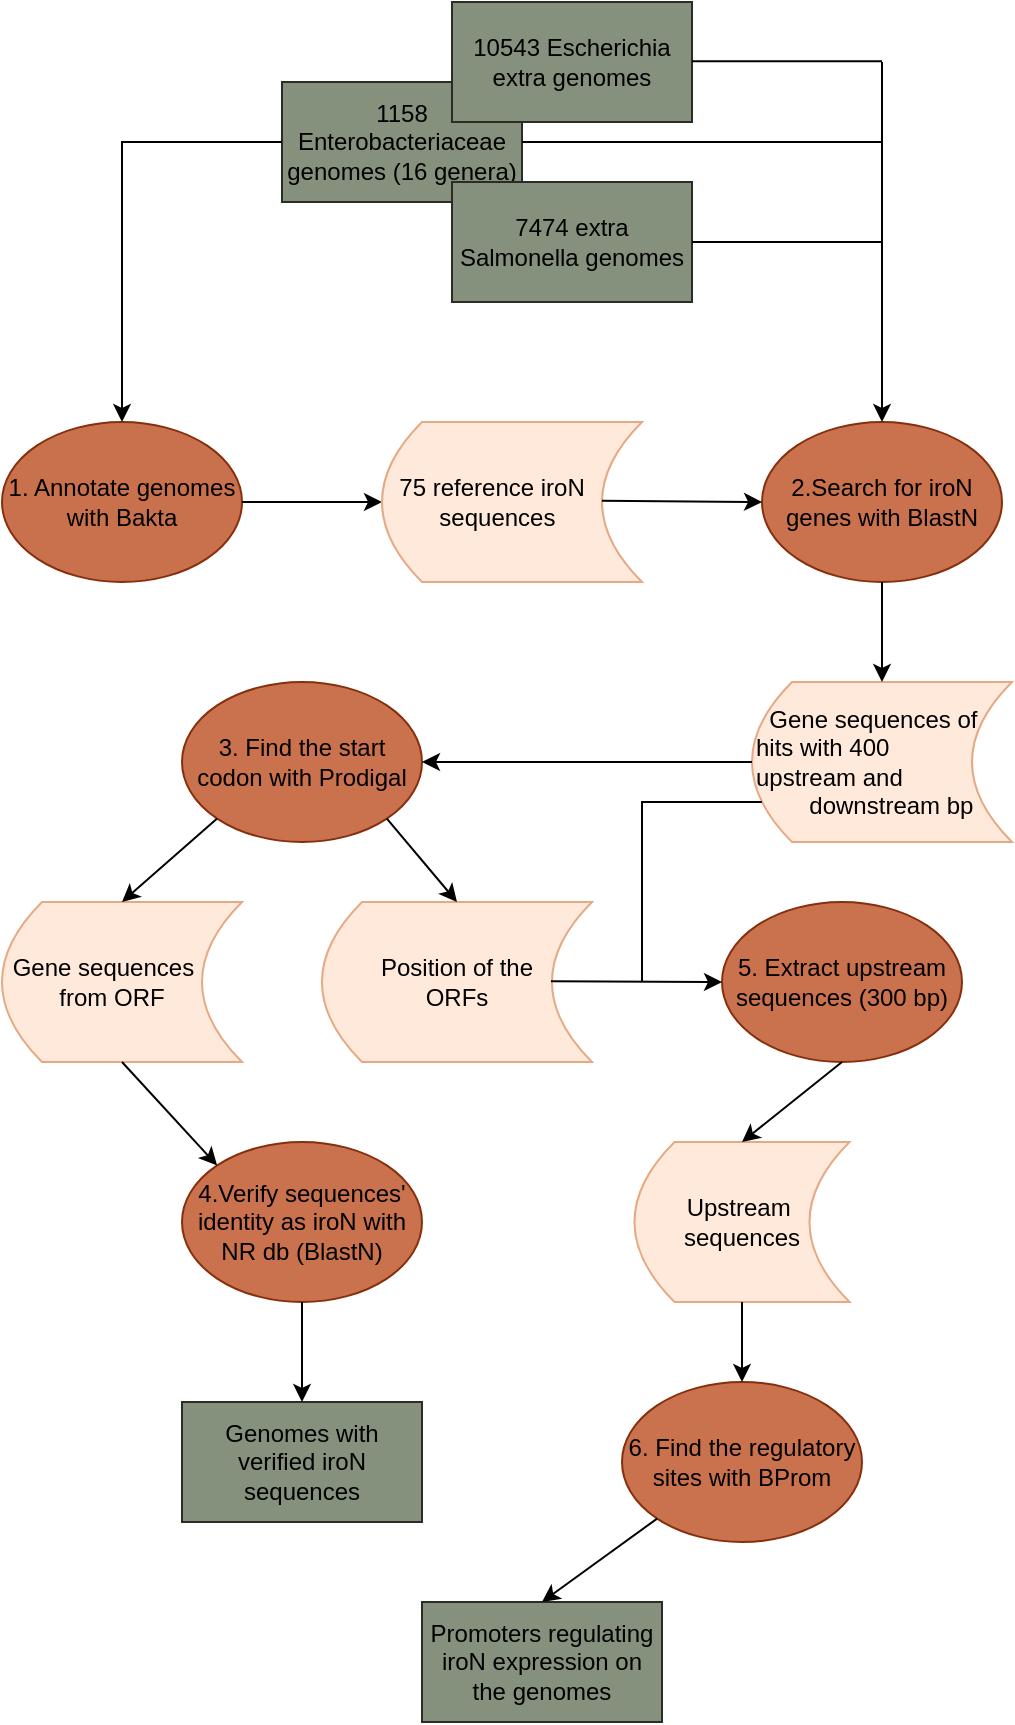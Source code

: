 <mxfile version="24.8.6">
  <diagram name="Page-1" id="XPCQrtxg84oxnPtzx1do">
    <mxGraphModel dx="1540" dy="2606" grid="1" gridSize="10" guides="1" tooltips="1" connect="1" arrows="1" fold="1" page="1" pageScale="1" pageWidth="1100" pageHeight="1700" math="0" shadow="0">
      <root>
        <mxCell id="0" />
        <mxCell id="1" parent="0" />
        <mxCell id="5hx85q__BcJgSBlU8Jjk-2" value="1. Annotate genomes with Bakta" style="ellipse;whiteSpace=wrap;html=1;fillColor=#c9704c;strokeColor=#862F0D;" parent="1" vertex="1">
          <mxGeometry x="80" y="200" width="120" height="80" as="geometry" />
        </mxCell>
        <mxCell id="5hx85q__BcJgSBlU8Jjk-3" value="1158 Enterobacteriaceae genomes (16 genera)" style="rounded=0;whiteSpace=wrap;html=1;fillColor=#85917C;strokeColor=#292D26;" parent="1" vertex="1">
          <mxGeometry x="220" y="30" width="120" height="60" as="geometry" />
        </mxCell>
        <mxCell id="5hx85q__BcJgSBlU8Jjk-8" value="6. Find the regulatory sites with BProm" style="ellipse;whiteSpace=wrap;html=1;fillColor=#CA714D;strokeColor=#862F0D;" parent="1" vertex="1">
          <mxGeometry x="390" y="680" width="120" height="80" as="geometry" />
        </mxCell>
        <mxCell id="5hx85q__BcJgSBlU8Jjk-13" value="Promoters regulating iroN expression on the genomes" style="rounded=0;whiteSpace=wrap;html=1;fillColor=#85917C;strokeColor=#292D26;" parent="1" vertex="1">
          <mxGeometry x="290" y="790" width="120" height="60" as="geometry" />
        </mxCell>
        <mxCell id="5hx85q__BcJgSBlU8Jjk-14" value="" style="endArrow=classic;html=1;rounded=0;exitX=1;exitY=0.5;exitDx=0;exitDy=0;entryX=0;entryY=0.5;entryDx=0;entryDy=0;" parent="1" source="5hx85q__BcJgSBlU8Jjk-2" target="JB7MgtdJx0A8OHqEg8VY-4" edge="1">
          <mxGeometry width="50" height="50" relative="1" as="geometry">
            <mxPoint x="400" y="440" as="sourcePoint" />
            <mxPoint x="270" y="230" as="targetPoint" />
          </mxGeometry>
        </mxCell>
        <mxCell id="5hx85q__BcJgSBlU8Jjk-15" value="" style="endArrow=classic;html=1;rounded=0;exitX=0;exitY=0.5;exitDx=0;exitDy=0;entryX=0.5;entryY=0;entryDx=0;entryDy=0;" parent="1" source="5hx85q__BcJgSBlU8Jjk-3" target="5hx85q__BcJgSBlU8Jjk-2" edge="1">
          <mxGeometry width="50" height="50" relative="1" as="geometry">
            <mxPoint x="400" y="440" as="sourcePoint" />
            <mxPoint x="450" y="390" as="targetPoint" />
            <Array as="points">
              <mxPoint x="140" y="60" />
            </Array>
          </mxGeometry>
        </mxCell>
        <mxCell id="JB7MgtdJx0A8OHqEg8VY-4" value="&lt;div align=&quot;left&quot;&gt;&amp;nbsp; 75 reference iroN&amp;nbsp;&amp;nbsp;&amp;nbsp; &lt;span style=&quot;white-space: pre;&quot;&gt;&#x9;&lt;/span&gt;sequences&lt;/div&gt;" style="shape=dataStorage;whiteSpace=wrap;html=1;fixedSize=1;align=left;fillColor=#FFE9DB;strokeColor=#E5AA85;" parent="1" vertex="1">
          <mxGeometry x="270" y="200" width="130" height="80" as="geometry" />
        </mxCell>
        <mxCell id="JB7MgtdJx0A8OHqEg8VY-8" value="2.Search for iroN genes with BlastN" style="ellipse;whiteSpace=wrap;html=1;fillColor=#CA714D;strokeColor=#862f0d;" parent="1" vertex="1">
          <mxGeometry x="460" y="200" width="120" height="80" as="geometry" />
        </mxCell>
        <mxCell id="JB7MgtdJx0A8OHqEg8VY-9" value="" style="endArrow=classic;html=1;rounded=0;entryX=0;entryY=0.5;entryDx=0;entryDy=0;exitX=0.846;exitY=0.492;exitDx=0;exitDy=0;exitPerimeter=0;" parent="1" source="JB7MgtdJx0A8OHqEg8VY-4" target="JB7MgtdJx0A8OHqEg8VY-8" edge="1">
          <mxGeometry width="50" height="50" relative="1" as="geometry">
            <mxPoint x="400" y="230" as="sourcePoint" />
            <mxPoint x="470" y="230" as="targetPoint" />
          </mxGeometry>
        </mxCell>
        <mxCell id="JB7MgtdJx0A8OHqEg8VY-10" value="" style="endArrow=classic;html=1;rounded=0;entryX=0.5;entryY=0;entryDx=0;entryDy=0;" parent="1" target="JB7MgtdJx0A8OHqEg8VY-8" edge="1">
          <mxGeometry width="50" height="50" relative="1" as="geometry">
            <mxPoint x="520" y="20" as="sourcePoint" />
            <mxPoint x="390" y="310" as="targetPoint" />
          </mxGeometry>
        </mxCell>
        <mxCell id="JB7MgtdJx0A8OHqEg8VY-15" value="&lt;div&gt;&amp;nbsp; Gene sequences of&amp;nbsp;&lt;/div&gt;&lt;div&gt;hits with 400&amp;nbsp;&lt;/div&gt;&lt;div&gt;upstream and &lt;span style=&quot;white-space: pre;&quot;&gt;&#x9;&lt;/span&gt;downstream bp&lt;/div&gt;" style="shape=dataStorage;whiteSpace=wrap;html=1;fixedSize=1;align=left;fillColor=#FFE9DB;strokeColor=#E5AA85;" parent="1" vertex="1">
          <mxGeometry x="455" y="330" width="130" height="80" as="geometry" />
        </mxCell>
        <mxCell id="JB7MgtdJx0A8OHqEg8VY-17" value="" style="endArrow=classic;html=1;rounded=0;exitX=0.5;exitY=1;exitDx=0;exitDy=0;entryX=0.5;entryY=0;entryDx=0;entryDy=0;" parent="1" source="JB7MgtdJx0A8OHqEg8VY-8" target="JB7MgtdJx0A8OHqEg8VY-15" edge="1">
          <mxGeometry width="50" height="50" relative="1" as="geometry">
            <mxPoint x="580" y="410" as="sourcePoint" />
            <mxPoint x="630" y="360" as="targetPoint" />
          </mxGeometry>
        </mxCell>
        <mxCell id="JB7MgtdJx0A8OHqEg8VY-18" value="3. Find the start codon with Prodigal" style="ellipse;whiteSpace=wrap;html=1;fillColor=#CA714D;strokeColor=#862F0D;" parent="1" vertex="1">
          <mxGeometry x="170" y="330" width="120" height="80" as="geometry" />
        </mxCell>
        <mxCell id="JB7MgtdJx0A8OHqEg8VY-19" value="" style="endArrow=classic;html=1;rounded=0;exitX=0;exitY=0.5;exitDx=0;exitDy=0;entryX=1;entryY=0.5;entryDx=0;entryDy=0;" parent="1" source="JB7MgtdJx0A8OHqEg8VY-15" target="JB7MgtdJx0A8OHqEg8VY-18" edge="1">
          <mxGeometry width="50" height="50" relative="1" as="geometry">
            <mxPoint x="260" y="450" as="sourcePoint" />
            <mxPoint x="310" y="400" as="targetPoint" />
          </mxGeometry>
        </mxCell>
        <mxCell id="JB7MgtdJx0A8OHqEg8VY-20" value="&lt;div align=&quot;center&quot;&gt;&amp;nbsp;Position of the&amp;nbsp;&lt;/div&gt;&lt;div align=&quot;center&quot;&gt;ORFs&lt;/div&gt;" style="shape=dataStorage;whiteSpace=wrap;html=1;fixedSize=1;align=center;fillColor=#FFE9DB;strokeColor=#E5AA85;" parent="1" vertex="1">
          <mxGeometry x="240" y="440" width="135" height="80" as="geometry" />
        </mxCell>
        <mxCell id="JB7MgtdJx0A8OHqEg8VY-21" value="&lt;div&gt;&amp;nbsp;Gene sequences&amp;nbsp;&lt;/div&gt;&lt;div&gt;&lt;span style=&quot;white-space: pre;&quot;&gt;&#x9;&lt;/span&gt;from ORF&lt;/div&gt;" style="shape=dataStorage;whiteSpace=wrap;html=1;fixedSize=1;align=left;fillColor=#FFE9DB;strokeColor=#E5AA85;" parent="1" vertex="1">
          <mxGeometry x="80" y="440" width="120" height="80" as="geometry" />
        </mxCell>
        <mxCell id="JB7MgtdJx0A8OHqEg8VY-23" value="4.Verify sequences&#39; identity as iroN with NR db (BlastN)" style="ellipse;whiteSpace=wrap;html=1;fillColor=#CA714D;strokeColor=#862F0D;" parent="1" vertex="1">
          <mxGeometry x="170" y="560" width="120" height="80" as="geometry" />
        </mxCell>
        <mxCell id="JB7MgtdJx0A8OHqEg8VY-24" value="Genomes with verified iroN sequences" style="rounded=0;whiteSpace=wrap;html=1;fillColor=#85917C;strokeColor=#292D26;" parent="1" vertex="1">
          <mxGeometry x="170" y="690" width="120" height="60" as="geometry" />
        </mxCell>
        <mxCell id="JB7MgtdJx0A8OHqEg8VY-25" value="5. Extract upstream sequences (300 bp)" style="ellipse;whiteSpace=wrap;html=1;fillColor=#CA714D;strokeColor=#862F0D;" parent="1" vertex="1">
          <mxGeometry x="440" y="440" width="120" height="80" as="geometry" />
        </mxCell>
        <mxCell id="JB7MgtdJx0A8OHqEg8VY-26" value="&lt;div&gt;Upstream&amp;nbsp;&lt;/div&gt;&lt;div&gt;sequences&lt;/div&gt;" style="shape=dataStorage;whiteSpace=wrap;html=1;fixedSize=1;align=center;fillColor=#FFE9DB;strokeColor=#E5AA85;" parent="1" vertex="1">
          <mxGeometry x="396.25" y="560" width="107.5" height="80" as="geometry" />
        </mxCell>
        <mxCell id="JB7MgtdJx0A8OHqEg8VY-1" value="7474 extra Salmonella genomes" style="rounded=0;whiteSpace=wrap;html=1;fillColor=#85917C;strokeColor=#292D26;" parent="1" vertex="1">
          <mxGeometry x="305" y="80" width="120" height="60" as="geometry" />
        </mxCell>
        <mxCell id="HDMEeG1fjW0iGM3FwmQQ-1" value="" style="endArrow=classic;html=1;rounded=0;exitX=0;exitY=1;exitDx=0;exitDy=0;entryX=0.5;entryY=0;entryDx=0;entryDy=0;" parent="1" source="JB7MgtdJx0A8OHqEg8VY-18" target="JB7MgtdJx0A8OHqEg8VY-21" edge="1">
          <mxGeometry width="50" height="50" relative="1" as="geometry">
            <mxPoint x="340" y="500" as="sourcePoint" />
            <mxPoint x="390" y="450" as="targetPoint" />
          </mxGeometry>
        </mxCell>
        <mxCell id="HDMEeG1fjW0iGM3FwmQQ-2" value="" style="endArrow=classic;html=1;rounded=0;exitX=1;exitY=1;exitDx=0;exitDy=0;entryX=0.5;entryY=0;entryDx=0;entryDy=0;" parent="1" source="JB7MgtdJx0A8OHqEg8VY-18" target="JB7MgtdJx0A8OHqEg8VY-20" edge="1">
          <mxGeometry width="50" height="50" relative="1" as="geometry">
            <mxPoint x="228" y="408" as="sourcePoint" />
            <mxPoint x="150" y="450" as="targetPoint" />
          </mxGeometry>
        </mxCell>
        <mxCell id="HDMEeG1fjW0iGM3FwmQQ-4" value="" style="endArrow=classic;html=1;rounded=0;exitX=0.848;exitY=0.496;exitDx=0;exitDy=0;entryX=0;entryY=0.5;entryDx=0;entryDy=0;exitPerimeter=0;" parent="1" source="JB7MgtdJx0A8OHqEg8VY-20" target="JB7MgtdJx0A8OHqEg8VY-25" edge="1">
          <mxGeometry width="50" height="50" relative="1" as="geometry">
            <mxPoint x="525" y="420" as="sourcePoint" />
            <mxPoint x="525" y="450" as="targetPoint" />
          </mxGeometry>
        </mxCell>
        <mxCell id="HDMEeG1fjW0iGM3FwmQQ-5" value="" style="endArrow=classic;html=1;rounded=0;exitX=0.5;exitY=1;exitDx=0;exitDy=0;entryX=0;entryY=0;entryDx=0;entryDy=0;" parent="1" source="JB7MgtdJx0A8OHqEg8VY-21" target="JB7MgtdJx0A8OHqEg8VY-23" edge="1">
          <mxGeometry width="50" height="50" relative="1" as="geometry">
            <mxPoint x="198" y="408" as="sourcePoint" />
            <mxPoint x="150" y="450" as="targetPoint" />
          </mxGeometry>
        </mxCell>
        <mxCell id="HDMEeG1fjW0iGM3FwmQQ-6" value="" style="endArrow=classic;html=1;rounded=0;exitX=0.5;exitY=1;exitDx=0;exitDy=0;entryX=0.5;entryY=0;entryDx=0;entryDy=0;" parent="1" source="JB7MgtdJx0A8OHqEg8VY-23" target="JB7MgtdJx0A8OHqEg8VY-24" edge="1">
          <mxGeometry width="50" height="50" relative="1" as="geometry">
            <mxPoint x="208" y="418" as="sourcePoint" />
            <mxPoint x="160" y="460" as="targetPoint" />
          </mxGeometry>
        </mxCell>
        <mxCell id="HDMEeG1fjW0iGM3FwmQQ-7" value="" style="endArrow=classic;html=1;rounded=0;exitX=0.5;exitY=1;exitDx=0;exitDy=0;entryX=0.5;entryY=0;entryDx=0;entryDy=0;" parent="1" source="JB7MgtdJx0A8OHqEg8VY-25" target="JB7MgtdJx0A8OHqEg8VY-26" edge="1">
          <mxGeometry width="50" height="50" relative="1" as="geometry">
            <mxPoint x="240" y="650" as="sourcePoint" />
            <mxPoint x="240" y="700" as="targetPoint" />
          </mxGeometry>
        </mxCell>
        <mxCell id="HDMEeG1fjW0iGM3FwmQQ-8" value="" style="endArrow=classic;html=1;rounded=0;exitX=0.5;exitY=1;exitDx=0;exitDy=0;entryX=0.5;entryY=0;entryDx=0;entryDy=0;" parent="1" source="JB7MgtdJx0A8OHqEg8VY-26" target="5hx85q__BcJgSBlU8Jjk-8" edge="1">
          <mxGeometry width="50" height="50" relative="1" as="geometry">
            <mxPoint x="240" y="650" as="sourcePoint" />
            <mxPoint x="240" y="700" as="targetPoint" />
          </mxGeometry>
        </mxCell>
        <mxCell id="HDMEeG1fjW0iGM3FwmQQ-9" value="" style="endArrow=classic;html=1;rounded=0;exitX=0;exitY=1;exitDx=0;exitDy=0;entryX=0.5;entryY=0;entryDx=0;entryDy=0;" parent="1" source="5hx85q__BcJgSBlU8Jjk-8" target="5hx85q__BcJgSBlU8Jjk-13" edge="1">
          <mxGeometry width="50" height="50" relative="1" as="geometry">
            <mxPoint x="460" y="650" as="sourcePoint" />
            <mxPoint x="460" y="690" as="targetPoint" />
          </mxGeometry>
        </mxCell>
        <mxCell id="HDMEeG1fjW0iGM3FwmQQ-10" value="" style="endArrow=none;html=1;rounded=0;exitX=1;exitY=0.5;exitDx=0;exitDy=0;" parent="1" source="5hx85q__BcJgSBlU8Jjk-3" edge="1">
          <mxGeometry width="50" height="50" relative="1" as="geometry">
            <mxPoint x="460" y="100" as="sourcePoint" />
            <mxPoint x="520" y="60" as="targetPoint" />
          </mxGeometry>
        </mxCell>
        <mxCell id="HDMEeG1fjW0iGM3FwmQQ-12" value="" style="endArrow=none;html=1;rounded=0;exitX=1;exitY=0.5;exitDx=0;exitDy=0;" parent="1" source="JB7MgtdJx0A8OHqEg8VY-1" edge="1">
          <mxGeometry width="50" height="50" relative="1" as="geometry">
            <mxPoint x="450" y="90" as="sourcePoint" />
            <mxPoint x="520" y="110" as="targetPoint" />
          </mxGeometry>
        </mxCell>
        <mxCell id="P17jj_SJ8qOMWM6Tid5h-1" value="" style="endArrow=none;html=1;rounded=0;entryX=0.038;entryY=0.75;entryDx=0;entryDy=0;entryPerimeter=0;" parent="1" target="JB7MgtdJx0A8OHqEg8VY-15" edge="1">
          <mxGeometry width="50" height="50" relative="1" as="geometry">
            <mxPoint x="400" y="480" as="sourcePoint" />
            <mxPoint x="400" y="360" as="targetPoint" />
            <Array as="points">
              <mxPoint x="400" y="390" />
            </Array>
          </mxGeometry>
        </mxCell>
        <mxCell id="X-fHuAjgwlH2jbCcmTGf-1" value="10543 Escherichia extra genomes" style="rounded=0;whiteSpace=wrap;html=1;fillColor=#85917C;strokeColor=#292D26;" vertex="1" parent="1">
          <mxGeometry x="305" y="-10" width="120" height="60" as="geometry" />
        </mxCell>
        <mxCell id="X-fHuAjgwlH2jbCcmTGf-2" value="" style="endArrow=none;html=1;rounded=0;exitX=1;exitY=0.5;exitDx=0;exitDy=0;" edge="1" parent="1">
          <mxGeometry width="50" height="50" relative="1" as="geometry">
            <mxPoint x="425" y="19.66" as="sourcePoint" />
            <mxPoint x="520" y="19.66" as="targetPoint" />
          </mxGeometry>
        </mxCell>
      </root>
    </mxGraphModel>
  </diagram>
</mxfile>
